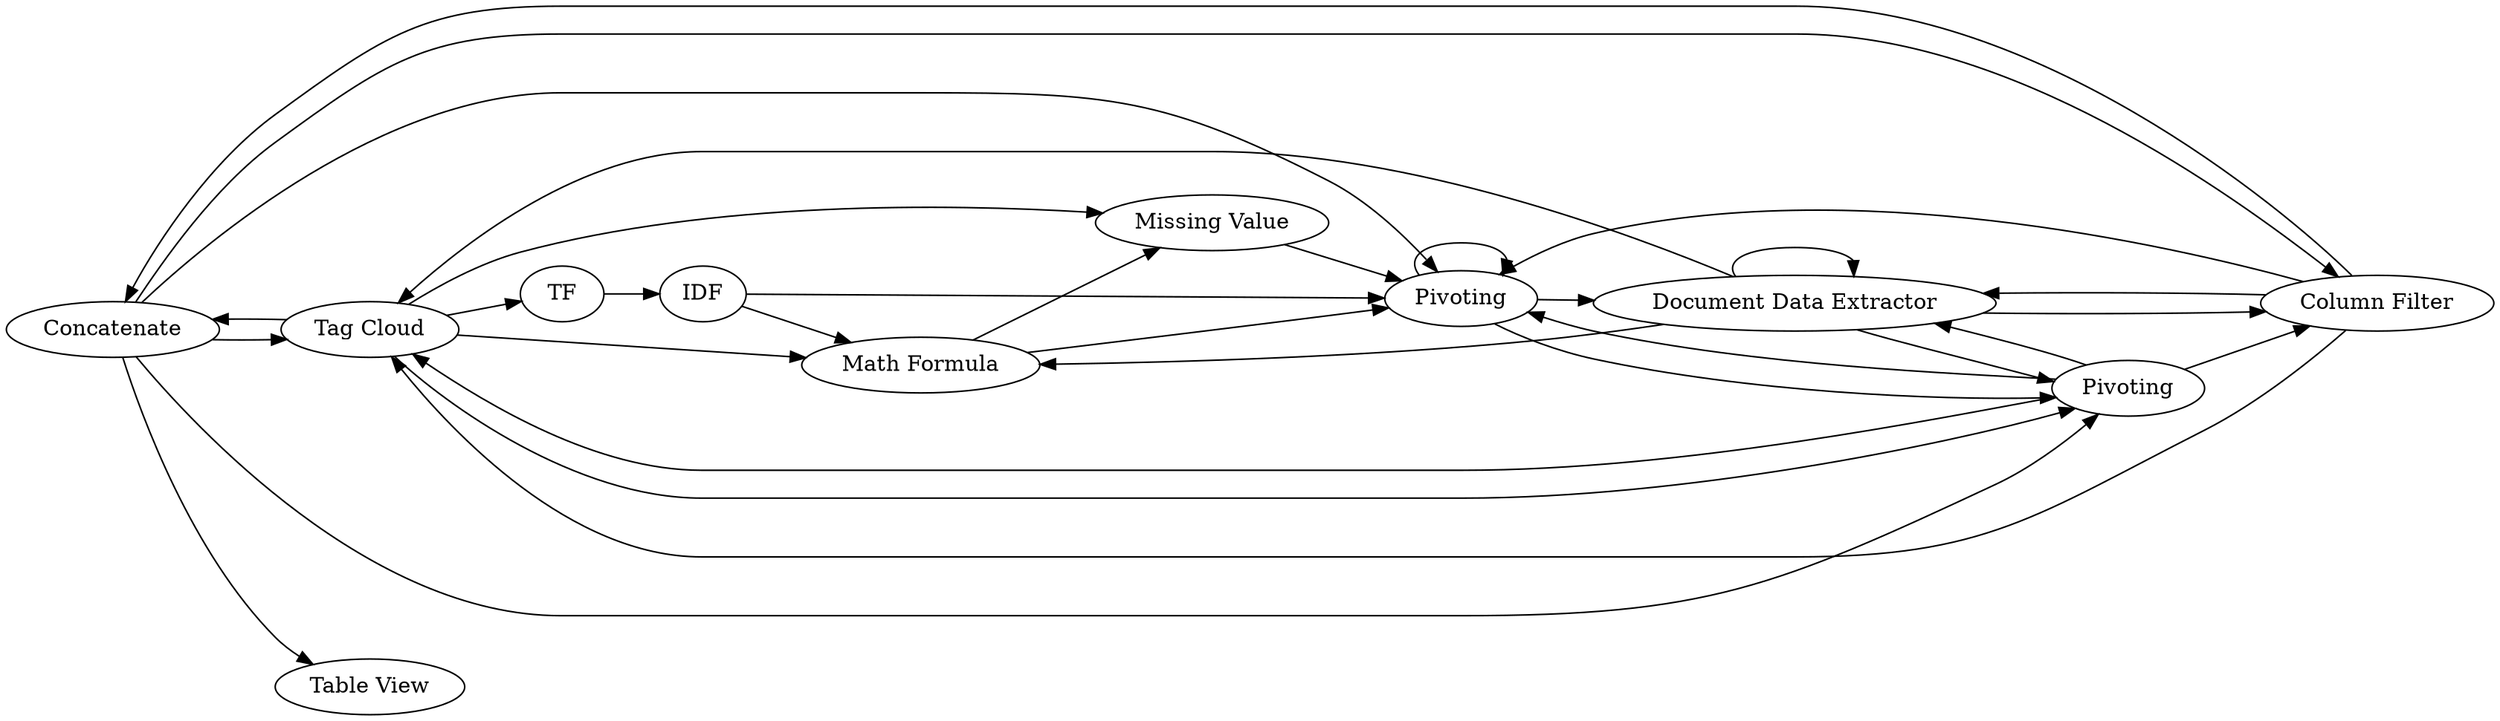 digraph {
	6 -> 5
	5 -> 16
	4 -> 3
	3 -> 2
	4 -> 5
	2 -> 1
	1 -> 1
	6 -> 1
	4 -> 1
	5 -> 2
	4 -> 6
	18 -> 1
	2 -> 4
	6 -> 4
	14 -> 15
	1 -> 2
	15 -> 1
	6 -> 2
	16 -> 18
	5 -> 14
	3 -> 3
	5 -> 18
	15 -> 16
	3 -> 5
	6 -> 7
	16 -> 1
	3 -> 4
	3 -> 16
	5 -> 6
	2 -> 3
	2 -> 5
	1 -> 3
	5 [label="Tag Cloud"]
	16 [label="Math Formula"]
	1 [label=Pivoting]
	7 [label="Table View"]
	4 [label="Column Filter"]
	18 [label="Missing Value"]
	6 [label=Concatenate]
	15 [label=IDF]
	14 [label=TF]
	3 [label="Document Data Extractor"]
	2 [label=Pivoting]
	rankdir=LR
}
